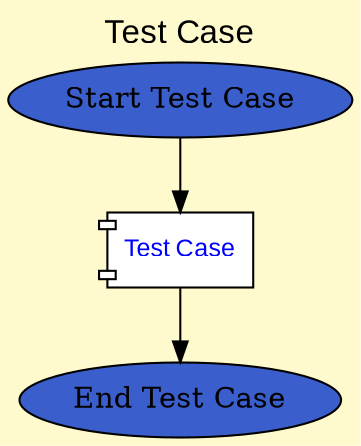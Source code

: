 digraph testCase {
  graph [
    fontsize = 16,
    fontname = Arial,
    label = "Test Case",
    labelloc = t,
    bgcolor = "lemonchiffon"
  ];
  

	"Artifact Start 1 2 1 3 7 15 0 Test Case |" -> "Artifact SectionWT 1 2 1 3 7 15 0 Test Case | Templates/TestCase/TestCase.txt" [style=solid];
	"Artifact SectionWT 1 2 1 3 7 15 0 Test Case | Templates/TestCase/TestCase.txt" -> "Artifact End 1 2 1 3 7 15 0 Test Case |" [style=solid];
    
	"Artifact Start 1 2 1 3 7 15 0 Test Case |" [shape=ellipse,label="Start Test Case",fillcolor =royalblue3,style=filled];
	"Artifact End 1 2 1 3 7 15 0 Test Case |" [shape=ellipse,label="End Test Case",fillcolor =royalblue3,style=filled];
	
	"Artifact SectionWT 1 2 1 3 7 15 0 Test Case | Templates/TestCase/TestCase.txt" [
    		shape = component,
    		label = "Test Case",
    		margin="0.11,0.11",	 
			URL = "./Templates/TestCase.txt",
    		fillcolor = white,
    		style = filled,
    		fontname = Arial,
	   		fontsize = 12,
			fontcolor = blue
	   		 
  		];	
				
}